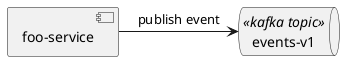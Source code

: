 @startuml
queue "events-v1" <<kafka topic>> as MessageQueue
[foo-service] -> MessageQueue : publish event
@enduml
